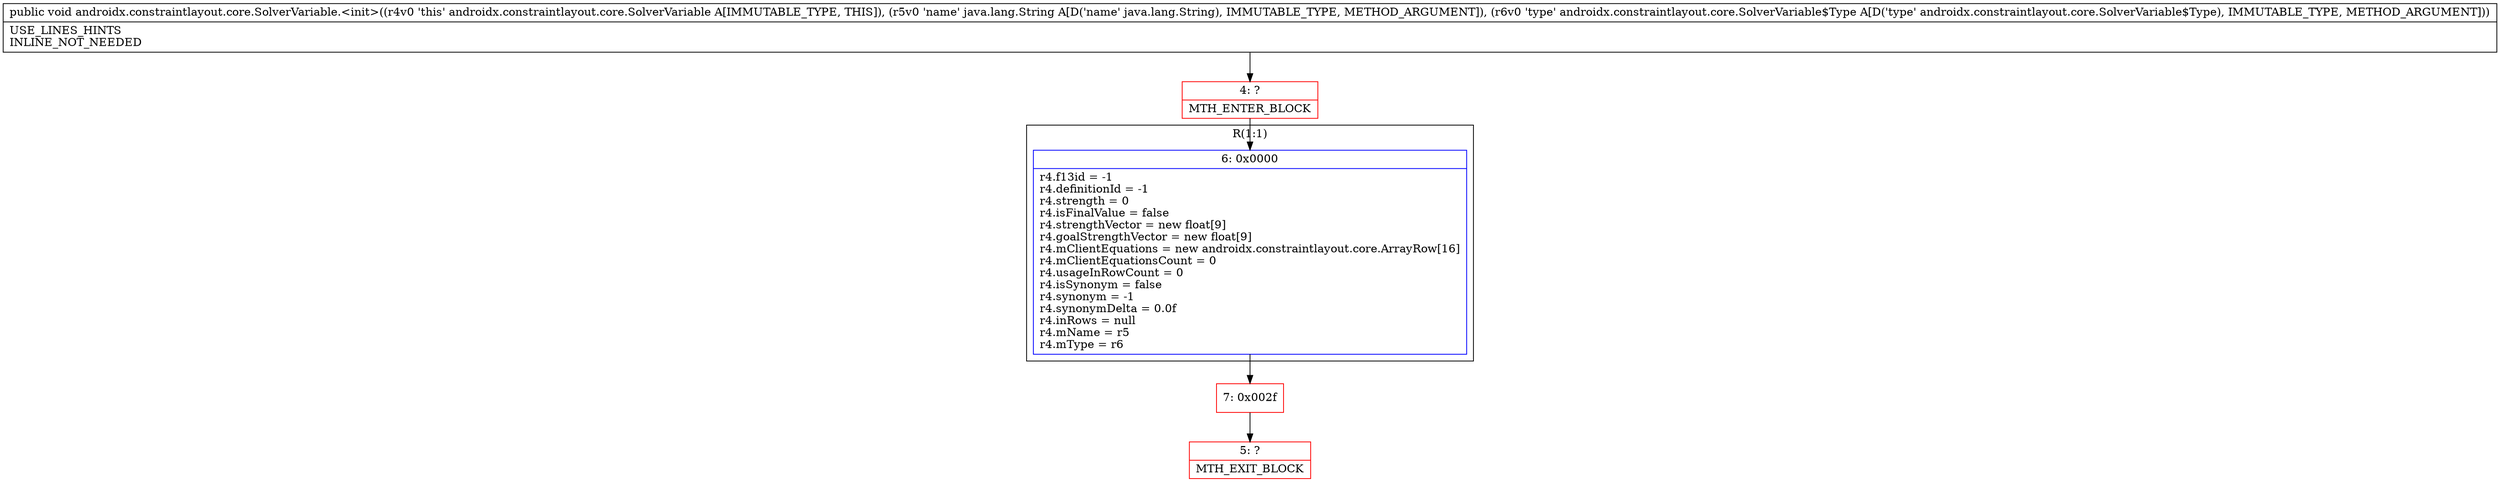 digraph "CFG forandroidx.constraintlayout.core.SolverVariable.\<init\>(Ljava\/lang\/String;Landroidx\/constraintlayout\/core\/SolverVariable$Type;)V" {
subgraph cluster_Region_914302873 {
label = "R(1:1)";
node [shape=record,color=blue];
Node_6 [shape=record,label="{6\:\ 0x0000|r4.f13id = \-1\lr4.definitionId = \-1\lr4.strength = 0\lr4.isFinalValue = false\lr4.strengthVector = new float[9]\lr4.goalStrengthVector = new float[9]\lr4.mClientEquations = new androidx.constraintlayout.core.ArrayRow[16]\lr4.mClientEquationsCount = 0\lr4.usageInRowCount = 0\lr4.isSynonym = false\lr4.synonym = \-1\lr4.synonymDelta = 0.0f\lr4.inRows = null\lr4.mName = r5\lr4.mType = r6\l}"];
}
Node_4 [shape=record,color=red,label="{4\:\ ?|MTH_ENTER_BLOCK\l}"];
Node_7 [shape=record,color=red,label="{7\:\ 0x002f}"];
Node_5 [shape=record,color=red,label="{5\:\ ?|MTH_EXIT_BLOCK\l}"];
MethodNode[shape=record,label="{public void androidx.constraintlayout.core.SolverVariable.\<init\>((r4v0 'this' androidx.constraintlayout.core.SolverVariable A[IMMUTABLE_TYPE, THIS]), (r5v0 'name' java.lang.String A[D('name' java.lang.String), IMMUTABLE_TYPE, METHOD_ARGUMENT]), (r6v0 'type' androidx.constraintlayout.core.SolverVariable$Type A[D('type' androidx.constraintlayout.core.SolverVariable$Type), IMMUTABLE_TYPE, METHOD_ARGUMENT]))  | USE_LINES_HINTS\lINLINE_NOT_NEEDED\l}"];
MethodNode -> Node_4;Node_6 -> Node_7;
Node_4 -> Node_6;
Node_7 -> Node_5;
}

